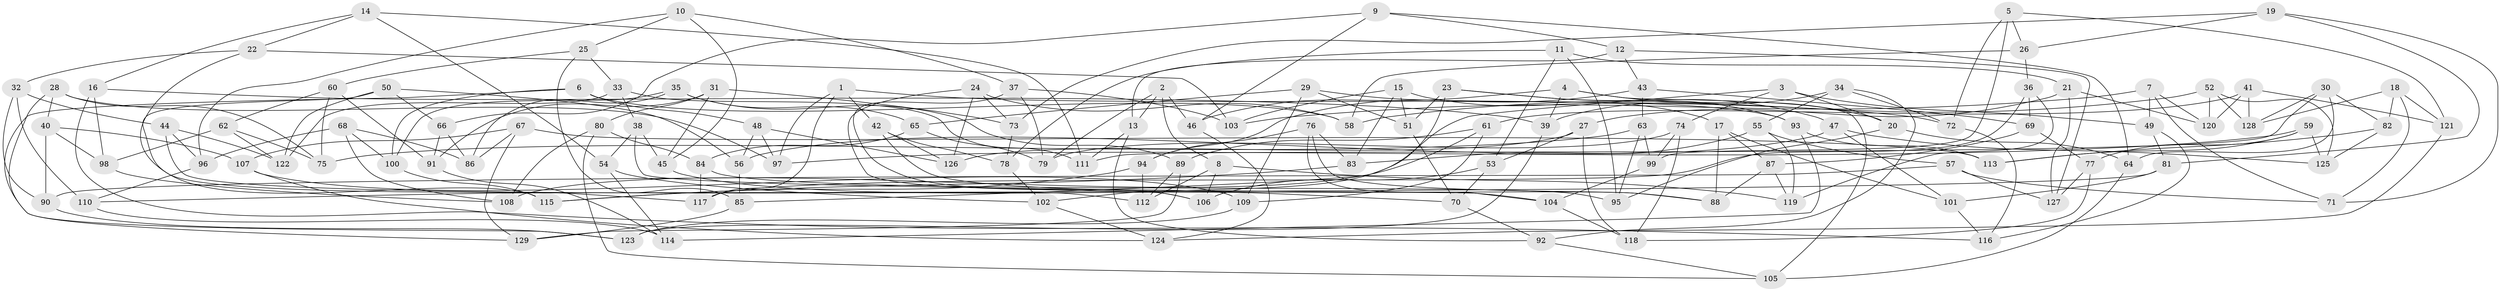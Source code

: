 // coarse degree distribution, {10: 0.1346153846153846, 9: 0.038461538461538464, 4: 0.38461538461538464, 8: 0.15384615384615385, 11: 0.019230769230769232, 7: 0.038461538461538464, 6: 0.057692307692307696, 3: 0.15384615384615385, 5: 0.019230769230769232}
// Generated by graph-tools (version 1.1) at 2025/53/03/04/25 22:53:31]
// undirected, 129 vertices, 258 edges
graph export_dot {
  node [color=gray90,style=filled];
  1;
  2;
  3;
  4;
  5;
  6;
  7;
  8;
  9;
  10;
  11;
  12;
  13;
  14;
  15;
  16;
  17;
  18;
  19;
  20;
  21;
  22;
  23;
  24;
  25;
  26;
  27;
  28;
  29;
  30;
  31;
  32;
  33;
  34;
  35;
  36;
  37;
  38;
  39;
  40;
  41;
  42;
  43;
  44;
  45;
  46;
  47;
  48;
  49;
  50;
  51;
  52;
  53;
  54;
  55;
  56;
  57;
  58;
  59;
  60;
  61;
  62;
  63;
  64;
  65;
  66;
  67;
  68;
  69;
  70;
  71;
  72;
  73;
  74;
  75;
  76;
  77;
  78;
  79;
  80;
  81;
  82;
  83;
  84;
  85;
  86;
  87;
  88;
  89;
  90;
  91;
  92;
  93;
  94;
  95;
  96;
  97;
  98;
  99;
  100;
  101;
  102;
  103;
  104;
  105;
  106;
  107;
  108;
  109;
  110;
  111;
  112;
  113;
  114;
  115;
  116;
  117;
  118;
  119;
  120;
  121;
  122;
  123;
  124;
  125;
  126;
  127;
  128;
  129;
  1 -- 42;
  1 -- 72;
  1 -- 117;
  1 -- 97;
  2 -- 8;
  2 -- 46;
  2 -- 13;
  2 -- 79;
  3 -- 85;
  3 -- 74;
  3 -- 20;
  3 -- 49;
  4 -- 105;
  4 -- 46;
  4 -- 20;
  4 -- 39;
  5 -- 121;
  5 -- 99;
  5 -- 26;
  5 -- 72;
  6 -- 100;
  6 -- 129;
  6 -- 48;
  6 -- 58;
  7 -- 120;
  7 -- 71;
  7 -- 103;
  7 -- 49;
  8 -- 119;
  8 -- 106;
  8 -- 112;
  9 -- 12;
  9 -- 64;
  9 -- 46;
  9 -- 66;
  10 -- 45;
  10 -- 37;
  10 -- 25;
  10 -- 96;
  11 -- 78;
  11 -- 21;
  11 -- 95;
  11 -- 53;
  12 -- 13;
  12 -- 127;
  12 -- 43;
  13 -- 92;
  13 -- 111;
  14 -- 111;
  14 -- 16;
  14 -- 22;
  14 -- 54;
  15 -- 51;
  15 -- 103;
  15 -- 17;
  15 -- 83;
  16 -- 98;
  16 -- 39;
  16 -- 116;
  17 -- 87;
  17 -- 101;
  17 -- 88;
  18 -- 82;
  18 -- 128;
  18 -- 121;
  18 -- 71;
  19 -- 71;
  19 -- 81;
  19 -- 73;
  19 -- 26;
  20 -- 64;
  20 -- 95;
  21 -- 127;
  21 -- 120;
  21 -- 27;
  22 -- 103;
  22 -- 117;
  22 -- 32;
  23 -- 102;
  23 -- 93;
  23 -- 51;
  23 -- 47;
  24 -- 58;
  24 -- 106;
  24 -- 126;
  24 -- 73;
  25 -- 85;
  25 -- 33;
  25 -- 60;
  26 -- 36;
  26 -- 58;
  27 -- 118;
  27 -- 126;
  27 -- 53;
  28 -- 123;
  28 -- 75;
  28 -- 97;
  28 -- 40;
  29 -- 65;
  29 -- 109;
  29 -- 93;
  29 -- 51;
  30 -- 82;
  30 -- 64;
  30 -- 128;
  30 -- 111;
  31 -- 45;
  31 -- 73;
  31 -- 91;
  31 -- 80;
  32 -- 44;
  32 -- 90;
  32 -- 110;
  33 -- 111;
  33 -- 38;
  33 -- 122;
  34 -- 39;
  34 -- 92;
  34 -- 72;
  34 -- 55;
  35 -- 100;
  35 -- 89;
  35 -- 65;
  35 -- 86;
  36 -- 117;
  36 -- 69;
  36 -- 119;
  37 -- 79;
  37 -- 106;
  37 -- 103;
  38 -- 104;
  38 -- 54;
  38 -- 45;
  39 -- 123;
  40 -- 107;
  40 -- 90;
  40 -- 98;
  41 -- 120;
  41 -- 121;
  41 -- 61;
  41 -- 128;
  42 -- 126;
  42 -- 78;
  42 -- 88;
  43 -- 94;
  43 -- 63;
  43 -- 69;
  44 -- 112;
  44 -- 96;
  44 -- 122;
  45 -- 70;
  46 -- 124;
  47 -- 56;
  47 -- 125;
  47 -- 101;
  48 -- 126;
  48 -- 56;
  48 -- 97;
  49 -- 81;
  49 -- 116;
  50 -- 56;
  50 -- 115;
  50 -- 66;
  50 -- 122;
  51 -- 70;
  52 -- 128;
  52 -- 58;
  52 -- 120;
  52 -- 125;
  53 -- 106;
  53 -- 70;
  54 -- 102;
  54 -- 114;
  55 -- 119;
  55 -- 83;
  55 -- 57;
  56 -- 85;
  57 -- 90;
  57 -- 71;
  57 -- 127;
  59 -- 113;
  59 -- 97;
  59 -- 125;
  59 -- 77;
  60 -- 91;
  60 -- 62;
  60 -- 75;
  61 -- 109;
  61 -- 89;
  61 -- 108;
  62 -- 98;
  62 -- 75;
  62 -- 122;
  63 -- 95;
  63 -- 99;
  63 -- 75;
  64 -- 105;
  65 -- 84;
  65 -- 79;
  66 -- 91;
  66 -- 86;
  67 -- 113;
  67 -- 86;
  67 -- 129;
  67 -- 107;
  68 -- 96;
  68 -- 100;
  68 -- 108;
  68 -- 86;
  69 -- 77;
  69 -- 87;
  70 -- 92;
  72 -- 116;
  73 -- 78;
  74 -- 118;
  74 -- 79;
  74 -- 99;
  76 -- 104;
  76 -- 83;
  76 -- 94;
  76 -- 88;
  77 -- 127;
  77 -- 118;
  78 -- 102;
  80 -- 105;
  80 -- 108;
  80 -- 84;
  81 -- 110;
  81 -- 101;
  82 -- 113;
  82 -- 125;
  83 -- 115;
  84 -- 117;
  84 -- 95;
  85 -- 129;
  87 -- 88;
  87 -- 119;
  89 -- 112;
  89 -- 129;
  90 -- 123;
  91 -- 114;
  92 -- 105;
  93 -- 113;
  93 -- 114;
  94 -- 115;
  94 -- 112;
  96 -- 110;
  98 -- 108;
  99 -- 104;
  100 -- 115;
  101 -- 116;
  102 -- 124;
  104 -- 118;
  107 -- 124;
  107 -- 109;
  109 -- 123;
  110 -- 114;
  121 -- 124;
}
